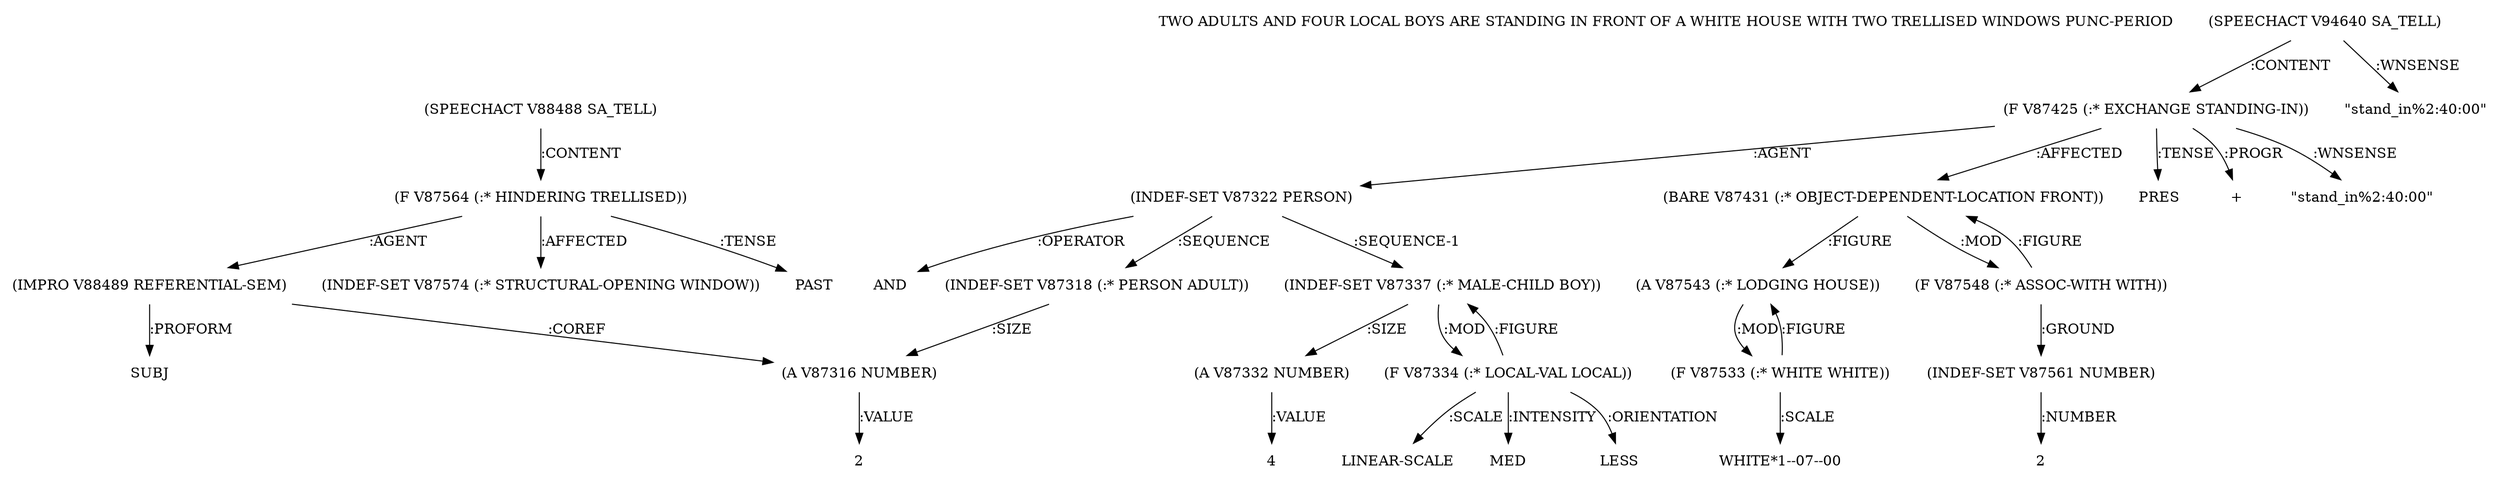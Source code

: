 digraph Terms {
  node [shape=none]
  "TWO ADULTS AND FOUR LOCAL BOYS ARE STANDING IN FRONT OF A WHITE HOUSE WITH TWO TRELLISED WINDOWS PUNC-PERIOD"
  "V88488" [label="(SPEECHACT V88488 SA_TELL)"]
  "V88488" -> "V87564" [label=":CONTENT"]
  "V87564" [label="(F V87564 (:* HINDERING TRELLISED))"]
  "V87564" -> "V88489" [label=":AGENT"]
  "V87564" -> "V87574" [label=":AFFECTED"]
  "V87564" -> "NT99368" [label=":TENSE"]
  "NT99368" [label="PAST"]
  "V88489" [label="(IMPRO V88489 REFERENTIAL-SEM)"]
  "V88489" -> "NT99369" [label=":PROFORM"]
  "NT99369" [label="SUBJ"]
  "V88489" -> "V87316" [label=":COREF"]
  "V87574" [label="(INDEF-SET V87574 (:* STRUCTURAL-OPENING WINDOW))"]
  "V94640" [label="(SPEECHACT V94640 SA_TELL)"]
  "V94640" -> "V87425" [label=":CONTENT"]
  "V94640" -> "NT99370" [label=":WNSENSE"]
  "NT99370" [label="\"stand_in%2:40:00\""]
  "V87425" [label="(F V87425 (:* EXCHANGE STANDING-IN))"]
  "V87425" -> "V87322" [label=":AGENT"]
  "V87425" -> "V87431" [label=":AFFECTED"]
  "V87425" -> "NT99371" [label=":TENSE"]
  "NT99371" [label="PRES"]
  "V87425" -> "NT99372" [label=":PROGR"]
  "NT99372" [label="+"]
  "V87425" -> "NT99373" [label=":WNSENSE"]
  "NT99373" [label="\"stand_in%2:40:00\""]
  "V87322" [label="(INDEF-SET V87322 PERSON)"]
  "V87322" -> "NT99374" [label=":OPERATOR"]
  "NT99374" [label="AND"]
  "V87322" -> "V87318" [label=":SEQUENCE"]
  "V87322" -> "V87337" [label=":SEQUENCE-1"]
  "V87318" [label="(INDEF-SET V87318 (:* PERSON ADULT))"]
  "V87318" -> "V87316" [label=":SIZE"]
  "V87316" [label="(A V87316 NUMBER)"]
  "V87316" -> "NT99375" [label=":VALUE"]
  "NT99375" [label="2"]
  "V87337" [label="(INDEF-SET V87337 (:* MALE-CHILD BOY))"]
  "V87337" -> "V87332" [label=":SIZE"]
  "V87337" -> "V87334" [label=":MOD"]
  "V87332" [label="(A V87332 NUMBER)"]
  "V87332" -> "NT99376" [label=":VALUE"]
  "NT99376" [label="4"]
  "V87334" [label="(F V87334 (:* LOCAL-VAL LOCAL))"]
  "V87334" -> "NT99377" [label=":SCALE"]
  "NT99377" [label="LINEAR-SCALE"]
  "V87334" -> "NT99378" [label=":INTENSITY"]
  "NT99378" [label="MED"]
  "V87334" -> "NT99379" [label=":ORIENTATION"]
  "NT99379" [label="LESS"]
  "V87334" -> "V87337" [label=":FIGURE"]
  "V87431" [label="(BARE V87431 (:* OBJECT-DEPENDENT-LOCATION FRONT))"]
  "V87431" -> "V87543" [label=":FIGURE"]
  "V87431" -> "V87548" [label=":MOD"]
  "V87543" [label="(A V87543 (:* LODGING HOUSE))"]
  "V87543" -> "V87533" [label=":MOD"]
  "V87533" [label="(F V87533 (:* WHITE WHITE))"]
  "V87533" -> "V87543" [label=":FIGURE"]
  "V87533" -> "NT99380" [label=":SCALE"]
  "NT99380" [label="WHITE*1--07--00"]
  "V87548" [label="(F V87548 (:* ASSOC-WITH WITH))"]
  "V87548" -> "V87561" [label=":GROUND"]
  "V87548" -> "V87431" [label=":FIGURE"]
  "V87561" [label="(INDEF-SET V87561 NUMBER)"]
  "V87561" -> "NT99381" [label=":NUMBER"]
  "NT99381" [label="2"]
}
